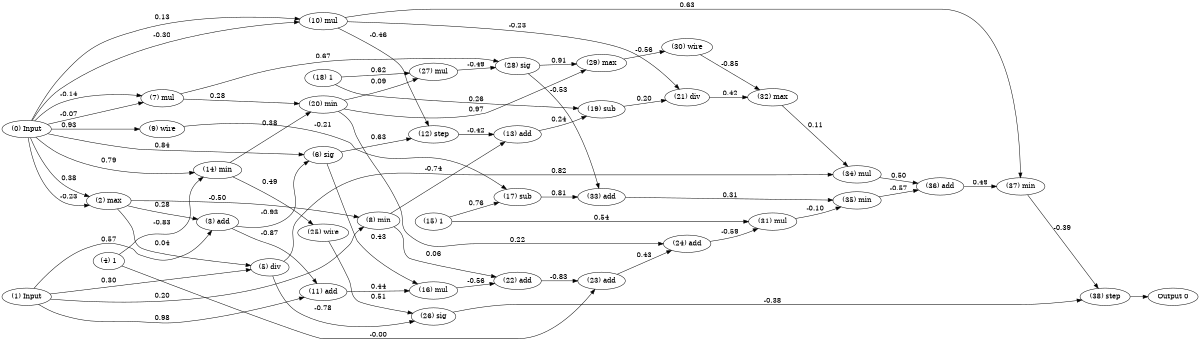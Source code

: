 digraph NeuralNetwork {
rankdir=LR;
size="8,6";
center = true;
node0 [label="(0) Input", color=black, labelfontcolor=black, fontcolor=black];
node1 [label="(1) Input", color=black, labelfontcolor=black, fontcolor=black];
node2 [label="(2) max", color=black, labelfontcolor=black, fontcolor=black];
node0 -> node2 [label="-0.23", labelfontcolor=black, fontcolor=black, bold=true, color=black];
node0 -> node2 [label="0.38", labelfontcolor=black, fontcolor=black, bold=true, color=black];
node3 [label="(3) add", color=black, labelfontcolor=black, fontcolor=black];
node1 -> node3 [label="0.57", labelfontcolor=black, fontcolor=black, bold=true, color=black];
node2 -> node3 [label="0.28", labelfontcolor=black, fontcolor=black, bold=true, color=black];
node4 [label="(4) 1", color=black, labelfontcolor=black, fontcolor=black];
node5 [label="(5) div", color=black, labelfontcolor=black, fontcolor=black];
node2 -> node5 [label="0.04", labelfontcolor=black, fontcolor=black, bold=true, color=black];
node1 -> node5 [label="0.30", labelfontcolor=black, fontcolor=black, bold=true, color=black];
node6 [label="(6) sig", color=black, labelfontcolor=black, fontcolor=black];
node0 -> node6 [label="0.84", labelfontcolor=black, fontcolor=black, bold=true, color=black];
node3 -> node6 [label="-0.93", labelfontcolor=black, fontcolor=black, bold=true, color=black];
node7 [label="(7) mul", color=black, labelfontcolor=black, fontcolor=black];
node0 -> node7 [label="-0.14", labelfontcolor=black, fontcolor=black, bold=true, color=black];
node0 -> node7 [label="-0.07", labelfontcolor=black, fontcolor=black, bold=true, color=black];
node8 [label="(8) min", color=black, labelfontcolor=black, fontcolor=black];
node2 -> node8 [label="-0.50", labelfontcolor=black, fontcolor=black, bold=true, color=black];
node1 -> node8 [label="0.20", labelfontcolor=black, fontcolor=black, bold=true, color=black];
node9 [label="(9) wire", color=black, labelfontcolor=black, fontcolor=black];
node0 -> node9 [label="0.93", labelfontcolor=black, fontcolor=black, bold=true, color=black];
node10 [label="(10) mul", color=black, labelfontcolor=black, fontcolor=black];
node0 -> node10 [label="-0.30", labelfontcolor=black, fontcolor=black, bold=true, color=black];
node0 -> node10 [label="0.13", labelfontcolor=black, fontcolor=black, bold=true, color=black];
node11 [label="(11) add", color=black, labelfontcolor=black, fontcolor=black];
node3 -> node11 [label="-0.87", labelfontcolor=black, fontcolor=black, bold=true, color=black];
node1 -> node11 [label="0.98", labelfontcolor=black, fontcolor=black, bold=true, color=black];
node12 [label="(12) step", color=black, labelfontcolor=black, fontcolor=black];
node6 -> node12 [label="0.63", labelfontcolor=black, fontcolor=black, bold=true, color=black];
node10 -> node12 [label="-0.46", labelfontcolor=black, fontcolor=black, bold=true, color=black];
node13 [label="(13) add", color=black, labelfontcolor=black, fontcolor=black];
node12 -> node13 [label="-0.42", labelfontcolor=black, fontcolor=black, bold=true, color=black];
node8 -> node13 [label="-0.74", labelfontcolor=black, fontcolor=black, bold=true, color=black];
node14 [label="(14) min", color=black, labelfontcolor=black, fontcolor=black];
node0 -> node14 [label="0.79", labelfontcolor=black, fontcolor=black, bold=true, color=black];
node4 -> node14 [label="-0.83", labelfontcolor=black, fontcolor=black, bold=true, color=black];
node15 [label="(15) 1", color=black, labelfontcolor=black, fontcolor=black];
node16 [label="(16) mul", color=black, labelfontcolor=black, fontcolor=black];
node6 -> node16 [label="0.43", labelfontcolor=black, fontcolor=black, bold=true, color=black];
node11 -> node16 [label="0.44", labelfontcolor=black, fontcolor=black, bold=true, color=black];
node17 [label="(17) sub", color=black, labelfontcolor=black, fontcolor=black];
node15 -> node17 [label="0.76", labelfontcolor=black, fontcolor=black, bold=true, color=black];
node9 -> node17 [label="-0.21", labelfontcolor=black, fontcolor=black, bold=true, color=black];
node18 [label="(18) 1", color=black, labelfontcolor=black, fontcolor=black];
node19 [label="(19) sub", color=black, labelfontcolor=black, fontcolor=black];
node13 -> node19 [label="0.24", labelfontcolor=black, fontcolor=black, bold=true, color=black];
node18 -> node19 [label="0.26", labelfontcolor=black, fontcolor=black, bold=true, color=black];
node20 [label="(20) min", color=black, labelfontcolor=black, fontcolor=black];
node7 -> node20 [label="0.28", labelfontcolor=black, fontcolor=black, bold=true, color=black];
node14 -> node20 [label="0.38", labelfontcolor=black, fontcolor=black, bold=true, color=black];
node21 [label="(21) div", color=black, labelfontcolor=black, fontcolor=black];
node10 -> node21 [label="-0.23", labelfontcolor=black, fontcolor=black, bold=true, color=black];
node19 -> node21 [label="0.20", labelfontcolor=black, fontcolor=black, bold=true, color=black];
node22 [label="(22) add", color=black, labelfontcolor=black, fontcolor=black];
node8 -> node22 [label="0.06", labelfontcolor=black, fontcolor=black, bold=true, color=black];
node16 -> node22 [label="-0.56", labelfontcolor=black, fontcolor=black, bold=true, color=black];
node23 [label="(23) add", color=black, labelfontcolor=black, fontcolor=black];
node22 -> node23 [label="-0.83", labelfontcolor=black, fontcolor=black, bold=true, color=black];
node4 -> node23 [label="-0.00", labelfontcolor=black, fontcolor=black, bold=true, color=black];
node24 [label="(24) add", color=black, labelfontcolor=black, fontcolor=black];
node20 -> node24 [label="0.22", labelfontcolor=black, fontcolor=black, bold=true, color=black];
node23 -> node24 [label="0.43", labelfontcolor=black, fontcolor=black, bold=true, color=black];
node25 [label="(25) wire", color=black, labelfontcolor=black, fontcolor=black];
node14 -> node25 [label="0.49", labelfontcolor=black, fontcolor=black, bold=true, color=black];
node26 [label="(26) sig", color=black, labelfontcolor=black, fontcolor=black];
node25 -> node26 [label="0.51", labelfontcolor=black, fontcolor=black, bold=true, color=black];
node5 -> node26 [label="-0.78", labelfontcolor=black, fontcolor=black, bold=true, color=black];
node27 [label="(27) mul", color=black, labelfontcolor=black, fontcolor=black];
node18 -> node27 [label="0.62", labelfontcolor=black, fontcolor=black, bold=true, color=black];
node20 -> node27 [label="0.09", labelfontcolor=black, fontcolor=black, bold=true, color=black];
node28 [label="(28) sig", color=black, labelfontcolor=black, fontcolor=black];
node7 -> node28 [label="0.67", labelfontcolor=black, fontcolor=black, bold=true, color=black];
node27 -> node28 [label="-0.49", labelfontcolor=black, fontcolor=black, bold=true, color=black];
node29 [label="(29) max", color=black, labelfontcolor=black, fontcolor=black];
node20 -> node29 [label="0.97", labelfontcolor=black, fontcolor=black, bold=true, color=black];
node28 -> node29 [label="0.91", labelfontcolor=black, fontcolor=black, bold=true, color=black];
node30 [label="(30) wire", color=black, labelfontcolor=black, fontcolor=black];
node29 -> node30 [label="-0.56", labelfontcolor=black, fontcolor=black, bold=true, color=black];
node31 [label="(31) mul", color=black, labelfontcolor=black, fontcolor=black];
node15 -> node31 [label="0.54", labelfontcolor=black, fontcolor=black, bold=true, color=black];
node24 -> node31 [label="-0.59", labelfontcolor=black, fontcolor=black, bold=true, color=black];
node32 [label="(32) max", color=black, labelfontcolor=black, fontcolor=black];
node21 -> node32 [label="0.42", labelfontcolor=black, fontcolor=black, bold=true, color=black];
node30 -> node32 [label="-0.85", labelfontcolor=black, fontcolor=black, bold=true, color=black];
node33 [label="(33) add", color=black, labelfontcolor=black, fontcolor=black];
node28 -> node33 [label="-0.53", labelfontcolor=black, fontcolor=black, bold=true, color=black];
node17 -> node33 [label="0.81", labelfontcolor=black, fontcolor=black, bold=true, color=black];
node34 [label="(34) mul", color=black, labelfontcolor=black, fontcolor=black];
node5 -> node34 [label="0.82", labelfontcolor=black, fontcolor=black, bold=true, color=black];
node32 -> node34 [label="0.11", labelfontcolor=black, fontcolor=black, bold=true, color=black];
node35 [label="(35) min", color=black, labelfontcolor=black, fontcolor=black];
node33 -> node35 [label="0.31", labelfontcolor=black, fontcolor=black, bold=true, color=black];
node31 -> node35 [label="-0.10", labelfontcolor=black, fontcolor=black, bold=true, color=black];
node36 [label="(36) add", color=black, labelfontcolor=black, fontcolor=black];
node35 -> node36 [label="-0.57", labelfontcolor=black, fontcolor=black, bold=true, color=black];
node34 -> node36 [label="0.50", labelfontcolor=black, fontcolor=black, bold=true, color=black];
node37 [label="(37) min", color=black, labelfontcolor=black, fontcolor=black];
node36 -> node37 [label="0.49", labelfontcolor=black, fontcolor=black, bold=true, color=black];
node10 -> node37 [label="0.63", labelfontcolor=black, fontcolor=black, bold=true, color=black];
node38 [label="(38) step", color=black, labelfontcolor=black, fontcolor=black];
node26 -> node38 [label="-0.38", labelfontcolor=black, fontcolor=black, bold=true, color=black];
node37 -> node38 [label="-0.39", labelfontcolor=black, fontcolor=black, bold=true, color=black];
node39 [label="Output 0", color=black, labelfontcolor=black, fontcolor=black];
node38 -> node39 [labelfontcolor=black, fontcolor=black, bold=true, color=black];
{ rank = source; "node0"; "node1"; }
{ rank = max;"node39"; }
}